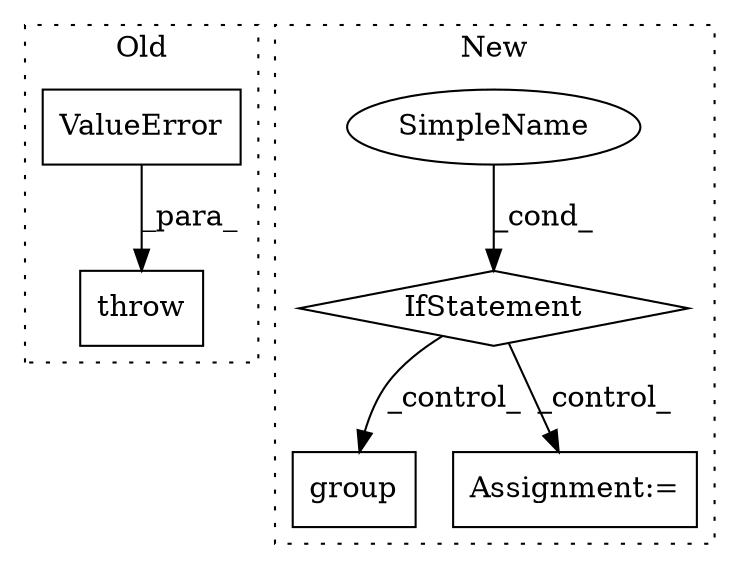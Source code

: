 digraph G {
subgraph cluster0 {
1 [label="ValueError" a="32" s="44306,44378" l="11,1" shape="box"];
6 [label="throw" a="53" s="44300" l="6" shape="box"];
label = "Old";
style="dotted";
}
subgraph cluster1 {
2 [label="group" a="32" s="44543,44554" l="6,1" shape="box"];
3 [label="IfStatement" a="25" s="44514,44519" l="4,2" shape="diamond"];
4 [label="SimpleName" a="42" s="44518" l="1" shape="ellipse"];
5 [label="Assignment:=" a="7" s="44556" l="1" shape="box"];
label = "New";
style="dotted";
}
1 -> 6 [label="_para_"];
3 -> 2 [label="_control_"];
3 -> 5 [label="_control_"];
4 -> 3 [label="_cond_"];
}